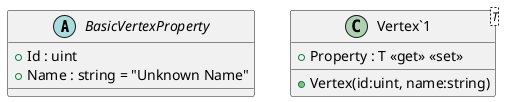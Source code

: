 @startuml
abstract class BasicVertexProperty {
    + Id : uint
    + Name : string = "Unknown Name"
}
class "Vertex`1"<T> {
    + Vertex(id:uint, name:string)
    + Property : T <<get>> <<set>>
}
@enduml
